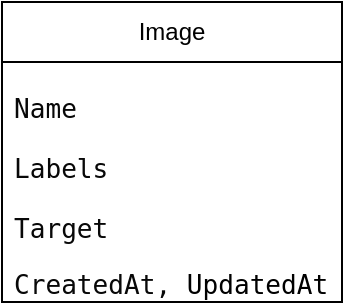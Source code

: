 <mxfile version="21.7.5" type="github">
  <diagram name="containerd" id="dI9Lws39XAioukQKtW0E">
    <mxGraphModel dx="892" dy="789" grid="1" gridSize="10" guides="1" tooltips="1" connect="1" arrows="1" fold="1" page="1" pageScale="1" pageWidth="827" pageHeight="1169" math="0" shadow="0">
      <root>
        <mxCell id="0" />
        <mxCell id="1" parent="0" />
        <mxCell id="xCUljGsAsVCfD0POZcv2-2" value="Image" style="swimlane;fontStyle=0;childLayout=stackLayout;horizontal=1;startSize=30;horizontalStack=0;resizeParent=1;resizeParentMax=0;resizeLast=0;collapsible=1;marginBottom=0;whiteSpace=wrap;html=1;" vertex="1" parent="1">
          <mxGeometry x="110" y="130" width="170" height="150" as="geometry" />
        </mxCell>
        <mxCell id="xCUljGsAsVCfD0POZcv2-3" value="&lt;div style=&quot;background-color:#ffffff;color:#080808;font-family:&#39;JetBrains Mono&#39;,monospace;font-size:9.8pt;&quot;&gt;&lt;pre&gt;Name&lt;/pre&gt;&lt;/div&gt;" style="text;strokeColor=none;fillColor=none;align=left;verticalAlign=middle;spacingLeft=4;spacingRight=4;overflow=hidden;points=[[0,0.5],[1,0.5]];portConstraint=eastwest;rotatable=0;whiteSpace=wrap;html=1;" vertex="1" parent="xCUljGsAsVCfD0POZcv2-2">
          <mxGeometry y="30" width="170" height="30" as="geometry" />
        </mxCell>
        <mxCell id="xCUljGsAsVCfD0POZcv2-4" value="&lt;div style=&quot;background-color:#ffffff;color:#080808;font-family:&#39;JetBrains Mono&#39;,monospace;font-size:9.8pt;&quot;&gt;&lt;pre&gt;Labels&lt;/pre&gt;&lt;/div&gt;" style="text;strokeColor=none;fillColor=none;align=left;verticalAlign=middle;spacingLeft=4;spacingRight=4;overflow=hidden;points=[[0,0.5],[1,0.5]];portConstraint=eastwest;rotatable=0;whiteSpace=wrap;html=1;" vertex="1" parent="xCUljGsAsVCfD0POZcv2-2">
          <mxGeometry y="60" width="170" height="30" as="geometry" />
        </mxCell>
        <mxCell id="xCUljGsAsVCfD0POZcv2-5" value="&lt;div style=&quot;background-color:#ffffff;color:#080808;font-family:&#39;JetBrains Mono&#39;,monospace;font-size:9.8pt;&quot;&gt;&lt;pre&gt;Target&lt;/pre&gt;&lt;pre&gt;&lt;div style=&quot;font-family: &amp;quot;JetBrains Mono&amp;quot;, monospace; font-size: 9.8pt;&quot;&gt;&lt;pre&gt;CreatedAt, &lt;span style=&quot;color:#000000;&quot;&gt;UpdatedAt&lt;/span&gt;&lt;/pre&gt;&lt;/div&gt;&lt;/pre&gt;&lt;/div&gt;" style="text;strokeColor=none;fillColor=none;align=left;verticalAlign=middle;spacingLeft=4;spacingRight=4;overflow=hidden;points=[[0,0.5],[1,0.5]];portConstraint=eastwest;rotatable=0;whiteSpace=wrap;html=1;" vertex="1" parent="xCUljGsAsVCfD0POZcv2-2">
          <mxGeometry y="90" width="170" height="60" as="geometry" />
        </mxCell>
      </root>
    </mxGraphModel>
  </diagram>
</mxfile>
